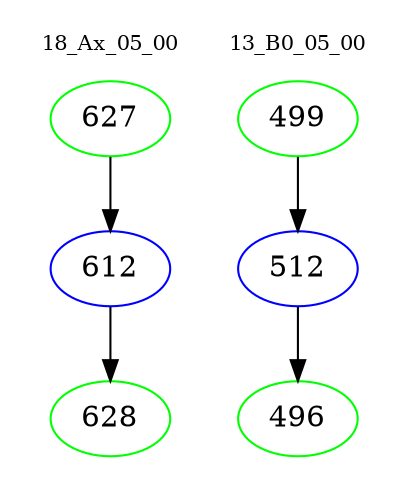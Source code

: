 digraph{
subgraph cluster_0 {
color = white
label = "18_Ax_05_00";
fontsize=10;
T0_627 [label="627", color="green"]
T0_627 -> T0_612 [color="black"]
T0_612 [label="612", color="blue"]
T0_612 -> T0_628 [color="black"]
T0_628 [label="628", color="green"]
}
subgraph cluster_1 {
color = white
label = "13_B0_05_00";
fontsize=10;
T1_499 [label="499", color="green"]
T1_499 -> T1_512 [color="black"]
T1_512 [label="512", color="blue"]
T1_512 -> T1_496 [color="black"]
T1_496 [label="496", color="green"]
}
}
